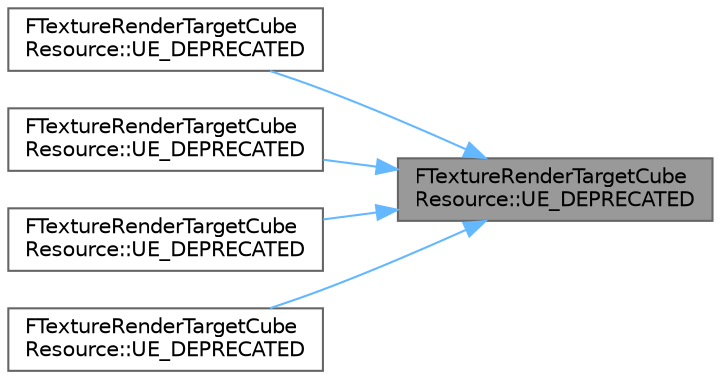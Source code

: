 digraph "FTextureRenderTargetCubeResource::UE_DEPRECATED"
{
 // INTERACTIVE_SVG=YES
 // LATEX_PDF_SIZE
  bgcolor="transparent";
  edge [fontname=Helvetica,fontsize=10,labelfontname=Helvetica,labelfontsize=10];
  node [fontname=Helvetica,fontsize=10,shape=box,height=0.2,width=0.4];
  rankdir="RL";
  Node1 [id="Node000001",label="FTextureRenderTargetCube\lResource::UE_DEPRECATED",height=0.2,width=0.4,color="gray40", fillcolor="grey60", style="filled", fontcolor="black",tooltip="Copy the texels of a single face of the cube into an array."];
  Node1 -> Node2 [id="edge1_Node000001_Node000002",dir="back",color="steelblue1",style="solid",tooltip=" "];
  Node2 [id="Node000002",label="FTextureRenderTargetCube\lResource::UE_DEPRECATED",height=0.2,width=0.4,color="grey40", fillcolor="white", style="filled",URL="$dc/dfb/classFTextureRenderTargetCubeResource.html#aca74c64838192a859628ba58c6415e1c",tooltip=" "];
  Node1 -> Node3 [id="edge2_Node000001_Node000003",dir="back",color="steelblue1",style="solid",tooltip=" "];
  Node3 [id="Node000003",label="FTextureRenderTargetCube\lResource::UE_DEPRECATED",height=0.2,width=0.4,color="grey40", fillcolor="white", style="filled",URL="$dc/dfb/classFTextureRenderTargetCubeResource.html#a761cd3f4aca2816b9b848c8d8f01cf95",tooltip=" "];
  Node1 -> Node4 [id="edge3_Node000001_Node000004",dir="back",color="steelblue1",style="solid",tooltip=" "];
  Node4 [id="Node000004",label="FTextureRenderTargetCube\lResource::UE_DEPRECATED",height=0.2,width=0.4,color="grey40", fillcolor="white", style="filled",URL="$dc/dfb/classFTextureRenderTargetCubeResource.html#a59f5f1753529870cc6ec1c6ba7ce4fce",tooltip=" "];
  Node1 -> Node5 [id="edge4_Node000001_Node000005",dir="back",color="steelblue1",style="solid",tooltip=" "];
  Node5 [id="Node000005",label="FTextureRenderTargetCube\lResource::UE_DEPRECATED",height=0.2,width=0.4,color="grey40", fillcolor="white", style="filled",URL="$dc/dfb/classFTextureRenderTargetCubeResource.html#ac2be58e4c953866de8b95b38e0a974dc",tooltip="Copy the texels of a single face of the cube into an array."];
}
